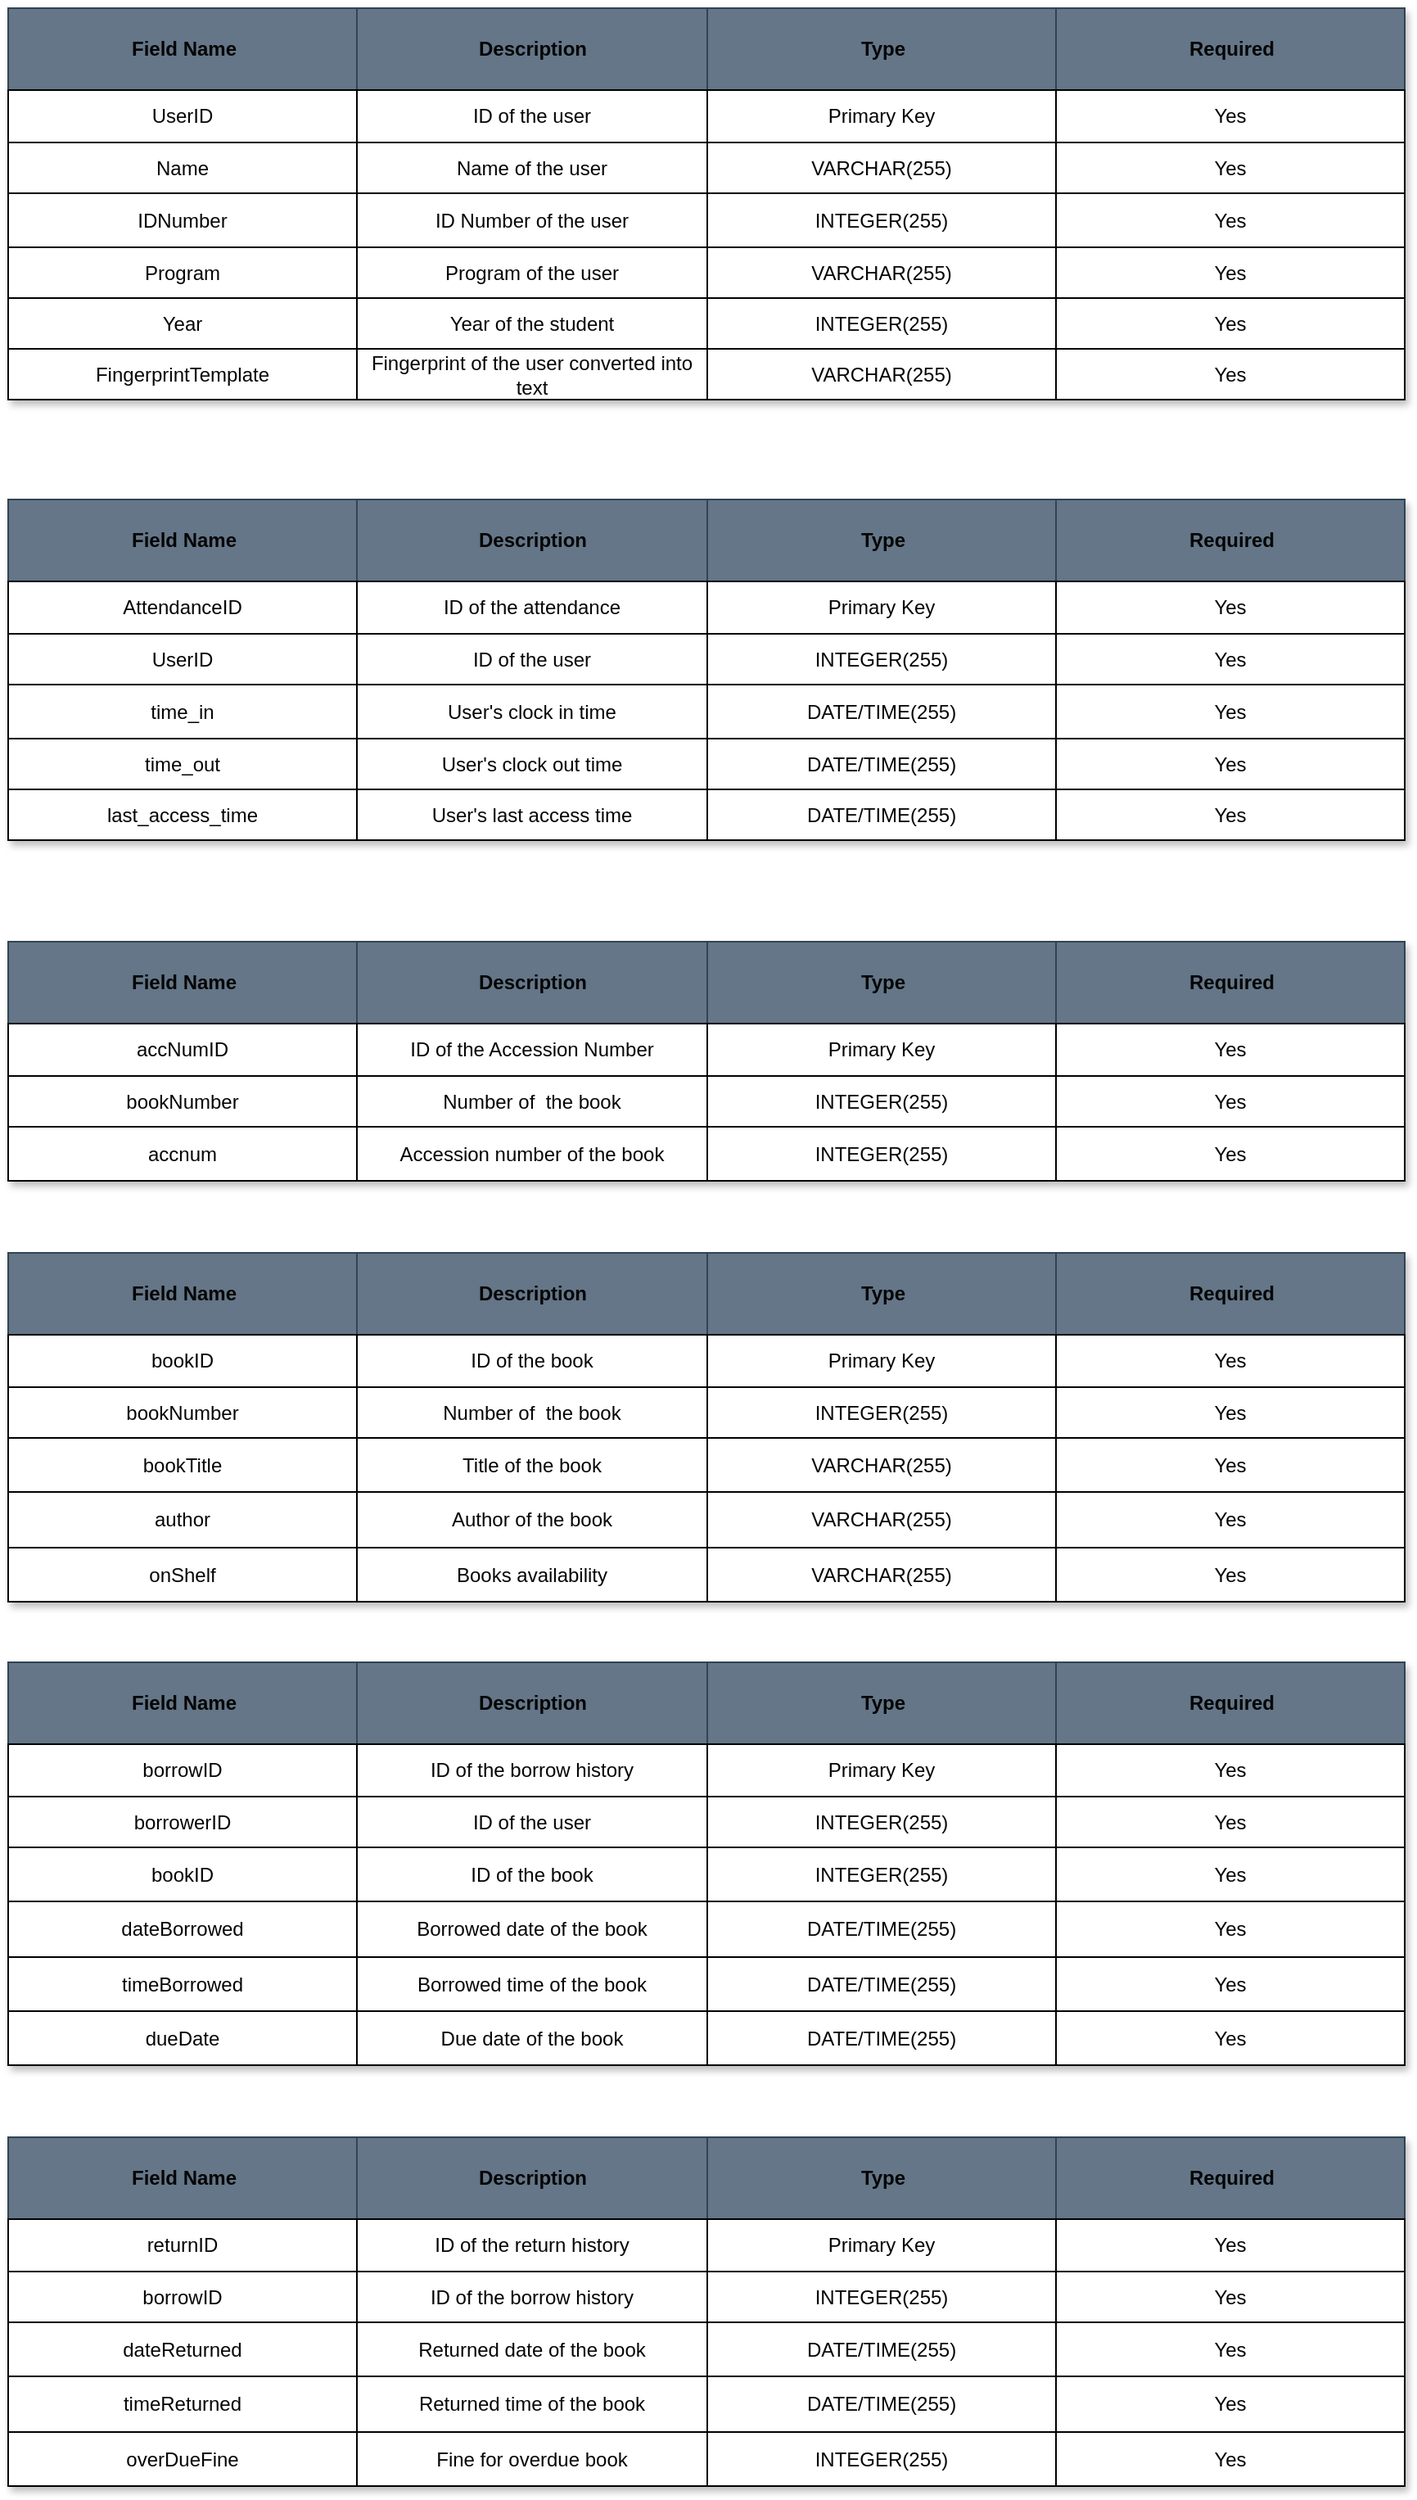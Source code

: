 <mxfile version="22.1.18" type="device">
  <diagram name="Page-1" id="gDf6kb3_1KPyfmzWNwo0">
    <mxGraphModel dx="1257" dy="774" grid="1" gridSize="10" guides="1" tooltips="1" connect="1" arrows="1" fold="1" page="1" pageScale="1" pageWidth="850" pageHeight="1100" math="0" shadow="0">
      <root>
        <mxCell id="0" />
        <mxCell id="1" parent="0" />
        <mxCell id="ikkLpQ_B5Z4rAL-cGaUQ-1" value="Assets" style="childLayout=tableLayout;recursiveResize=0;shadow=1;fontColor=#050505;" vertex="1" parent="1">
          <mxGeometry x="80" y="40" width="853" height="239" as="geometry" />
        </mxCell>
        <mxCell id="ikkLpQ_B5Z4rAL-cGaUQ-2" style="shape=tableRow;horizontal=0;startSize=0;swimlaneHead=0;swimlaneBody=0;top=0;left=0;bottom=0;right=0;dropTarget=0;collapsible=0;recursiveResize=0;expand=0;fontStyle=0;fillColor=#647687;strokeColor=#314354;fontColor=#050505;" vertex="1" parent="ikkLpQ_B5Z4rAL-cGaUQ-1">
          <mxGeometry width="853" height="50" as="geometry" />
        </mxCell>
        <mxCell id="ikkLpQ_B5Z4rAL-cGaUQ-3" value="Field Name" style="connectable=0;recursiveResize=0;align=center;fontStyle=1;html=1;fillColor=#647687;strokeColor=#314354;fontColor=#050505;" vertex="1" parent="ikkLpQ_B5Z4rAL-cGaUQ-2">
          <mxGeometry width="213" height="50" as="geometry">
            <mxRectangle width="213" height="50" as="alternateBounds" />
          </mxGeometry>
        </mxCell>
        <mxCell id="ikkLpQ_B5Z4rAL-cGaUQ-4" value="Description" style="connectable=0;recursiveResize=0;align=center;fontStyle=1;html=1;fillColor=#647687;strokeColor=#314354;fontColor=#050505;" vertex="1" parent="ikkLpQ_B5Z4rAL-cGaUQ-2">
          <mxGeometry x="213" width="214" height="50" as="geometry">
            <mxRectangle width="214" height="50" as="alternateBounds" />
          </mxGeometry>
        </mxCell>
        <mxCell id="ikkLpQ_B5Z4rAL-cGaUQ-5" value="Type" style="connectable=0;recursiveResize=0;align=center;fontStyle=1;html=1;fillColor=#647687;strokeColor=#314354;fontColor=#050505;" vertex="1" parent="ikkLpQ_B5Z4rAL-cGaUQ-2">
          <mxGeometry x="427" width="213" height="50" as="geometry">
            <mxRectangle width="213" height="50" as="alternateBounds" />
          </mxGeometry>
        </mxCell>
        <mxCell id="ikkLpQ_B5Z4rAL-cGaUQ-22" value="Required" style="connectable=0;recursiveResize=0;align=center;fontStyle=1;html=1;fillColor=#647687;strokeColor=#314354;fontColor=#050505;" vertex="1" parent="ikkLpQ_B5Z4rAL-cGaUQ-2">
          <mxGeometry x="640" width="213" height="50" as="geometry">
            <mxRectangle width="213" height="50" as="alternateBounds" />
          </mxGeometry>
        </mxCell>
        <mxCell id="ikkLpQ_B5Z4rAL-cGaUQ-6" value="" style="shape=tableRow;horizontal=0;startSize=0;swimlaneHead=0;swimlaneBody=0;top=0;left=0;bottom=0;right=0;dropTarget=0;collapsible=0;recursiveResize=0;expand=0;fontStyle=0;fontColor=#050505;" vertex="1" parent="ikkLpQ_B5Z4rAL-cGaUQ-1">
          <mxGeometry y="50" width="853" height="32" as="geometry" />
        </mxCell>
        <mxCell id="ikkLpQ_B5Z4rAL-cGaUQ-7" value="UserID" style="connectable=0;recursiveResize=0;align=center;whiteSpace=wrap;html=1;fontColor=#050505;" vertex="1" parent="ikkLpQ_B5Z4rAL-cGaUQ-6">
          <mxGeometry width="213" height="32" as="geometry">
            <mxRectangle width="213" height="32" as="alternateBounds" />
          </mxGeometry>
        </mxCell>
        <mxCell id="ikkLpQ_B5Z4rAL-cGaUQ-8" value="ID of the user" style="connectable=0;recursiveResize=0;align=center;whiteSpace=wrap;html=1;fontColor=#050505;" vertex="1" parent="ikkLpQ_B5Z4rAL-cGaUQ-6">
          <mxGeometry x="213" width="214" height="32" as="geometry">
            <mxRectangle width="214" height="32" as="alternateBounds" />
          </mxGeometry>
        </mxCell>
        <mxCell id="ikkLpQ_B5Z4rAL-cGaUQ-9" value="Primary Key" style="connectable=0;recursiveResize=0;align=center;whiteSpace=wrap;html=1;fontColor=#050505;" vertex="1" parent="ikkLpQ_B5Z4rAL-cGaUQ-6">
          <mxGeometry x="427" width="213" height="32" as="geometry">
            <mxRectangle width="213" height="32" as="alternateBounds" />
          </mxGeometry>
        </mxCell>
        <mxCell id="ikkLpQ_B5Z4rAL-cGaUQ-23" value="Yes" style="connectable=0;recursiveResize=0;align=center;whiteSpace=wrap;html=1;fontColor=#050505;" vertex="1" parent="ikkLpQ_B5Z4rAL-cGaUQ-6">
          <mxGeometry x="640" width="213" height="32" as="geometry">
            <mxRectangle width="213" height="32" as="alternateBounds" />
          </mxGeometry>
        </mxCell>
        <mxCell id="ikkLpQ_B5Z4rAL-cGaUQ-10" value="" style="shape=tableRow;horizontal=0;startSize=0;swimlaneHead=0;swimlaneBody=0;top=0;left=0;bottom=0;right=0;dropTarget=0;collapsible=0;recursiveResize=0;expand=0;fontStyle=1;fontColor=#050505;" vertex="1" parent="ikkLpQ_B5Z4rAL-cGaUQ-1">
          <mxGeometry y="82" width="853" height="31" as="geometry" />
        </mxCell>
        <mxCell id="ikkLpQ_B5Z4rAL-cGaUQ-11" value="Name" style="connectable=0;recursiveResize=0;whiteSpace=wrap;html=1;fontColor=#050505;" vertex="1" parent="ikkLpQ_B5Z4rAL-cGaUQ-10">
          <mxGeometry width="213" height="31" as="geometry">
            <mxRectangle width="213" height="31" as="alternateBounds" />
          </mxGeometry>
        </mxCell>
        <mxCell id="ikkLpQ_B5Z4rAL-cGaUQ-12" value="Name of the user" style="connectable=0;recursiveResize=0;whiteSpace=wrap;html=1;fontColor=#050505;" vertex="1" parent="ikkLpQ_B5Z4rAL-cGaUQ-10">
          <mxGeometry x="213" width="214" height="31" as="geometry">
            <mxRectangle width="214" height="31" as="alternateBounds" />
          </mxGeometry>
        </mxCell>
        <mxCell id="ikkLpQ_B5Z4rAL-cGaUQ-13" value="VARCHAR(255)" style="connectable=0;recursiveResize=0;whiteSpace=wrap;html=1;fontColor=#050505;" vertex="1" parent="ikkLpQ_B5Z4rAL-cGaUQ-10">
          <mxGeometry x="427" width="213" height="31" as="geometry">
            <mxRectangle width="213" height="31" as="alternateBounds" />
          </mxGeometry>
        </mxCell>
        <mxCell id="ikkLpQ_B5Z4rAL-cGaUQ-24" value="Yes" style="connectable=0;recursiveResize=0;whiteSpace=wrap;html=1;fontColor=#050505;" vertex="1" parent="ikkLpQ_B5Z4rAL-cGaUQ-10">
          <mxGeometry x="640" width="213" height="31" as="geometry">
            <mxRectangle width="213" height="31" as="alternateBounds" />
          </mxGeometry>
        </mxCell>
        <mxCell id="ikkLpQ_B5Z4rAL-cGaUQ-14" value="" style="shape=tableRow;horizontal=0;startSize=0;swimlaneHead=0;swimlaneBody=0;top=0;left=0;bottom=0;right=0;dropTarget=0;collapsible=0;recursiveResize=0;expand=0;fontStyle=0;fontColor=#050505;" vertex="1" parent="ikkLpQ_B5Z4rAL-cGaUQ-1">
          <mxGeometry y="113" width="853" height="33" as="geometry" />
        </mxCell>
        <mxCell id="ikkLpQ_B5Z4rAL-cGaUQ-15" value="IDNumber" style="connectable=0;recursiveResize=0;fontStyle=0;align=center;whiteSpace=wrap;html=1;fontColor=#050505;" vertex="1" parent="ikkLpQ_B5Z4rAL-cGaUQ-14">
          <mxGeometry width="213" height="33" as="geometry">
            <mxRectangle width="213" height="33" as="alternateBounds" />
          </mxGeometry>
        </mxCell>
        <mxCell id="ikkLpQ_B5Z4rAL-cGaUQ-16" value="ID Number of the user" style="connectable=0;recursiveResize=0;fontStyle=0;align=center;whiteSpace=wrap;html=1;fontColor=#050505;" vertex="1" parent="ikkLpQ_B5Z4rAL-cGaUQ-14">
          <mxGeometry x="213" width="214" height="33" as="geometry">
            <mxRectangle width="214" height="33" as="alternateBounds" />
          </mxGeometry>
        </mxCell>
        <mxCell id="ikkLpQ_B5Z4rAL-cGaUQ-17" value="INTEGER(255)" style="connectable=0;recursiveResize=0;fontStyle=0;align=center;whiteSpace=wrap;html=1;fontColor=#050505;" vertex="1" parent="ikkLpQ_B5Z4rAL-cGaUQ-14">
          <mxGeometry x="427" width="213" height="33" as="geometry">
            <mxRectangle width="213" height="33" as="alternateBounds" />
          </mxGeometry>
        </mxCell>
        <mxCell id="ikkLpQ_B5Z4rAL-cGaUQ-25" value="Yes" style="connectable=0;recursiveResize=0;fontStyle=0;align=center;whiteSpace=wrap;html=1;fontColor=#050505;" vertex="1" parent="ikkLpQ_B5Z4rAL-cGaUQ-14">
          <mxGeometry x="640" width="213" height="33" as="geometry">
            <mxRectangle width="213" height="33" as="alternateBounds" />
          </mxGeometry>
        </mxCell>
        <mxCell id="ikkLpQ_B5Z4rAL-cGaUQ-18" value="" style="shape=tableRow;horizontal=0;startSize=0;swimlaneHead=0;swimlaneBody=0;top=0;left=0;bottom=0;right=0;dropTarget=0;collapsible=0;recursiveResize=0;expand=0;fontStyle=1;fontColor=#050505;" vertex="1" parent="ikkLpQ_B5Z4rAL-cGaUQ-1">
          <mxGeometry y="146" width="853" height="31" as="geometry" />
        </mxCell>
        <mxCell id="ikkLpQ_B5Z4rAL-cGaUQ-19" value="Program" style="connectable=0;recursiveResize=0;whiteSpace=wrap;html=1;fontColor=#050505;" vertex="1" parent="ikkLpQ_B5Z4rAL-cGaUQ-18">
          <mxGeometry width="213" height="31" as="geometry">
            <mxRectangle width="213" height="31" as="alternateBounds" />
          </mxGeometry>
        </mxCell>
        <mxCell id="ikkLpQ_B5Z4rAL-cGaUQ-20" value="Program of the user" style="connectable=0;recursiveResize=0;whiteSpace=wrap;html=1;fontColor=#050505;" vertex="1" parent="ikkLpQ_B5Z4rAL-cGaUQ-18">
          <mxGeometry x="213" width="214" height="31" as="geometry">
            <mxRectangle width="214" height="31" as="alternateBounds" />
          </mxGeometry>
        </mxCell>
        <mxCell id="ikkLpQ_B5Z4rAL-cGaUQ-21" value="VARCHAR(255)" style="connectable=0;recursiveResize=0;whiteSpace=wrap;html=1;fontColor=#050505;" vertex="1" parent="ikkLpQ_B5Z4rAL-cGaUQ-18">
          <mxGeometry x="427" width="213" height="31" as="geometry">
            <mxRectangle width="213" height="31" as="alternateBounds" />
          </mxGeometry>
        </mxCell>
        <mxCell id="ikkLpQ_B5Z4rAL-cGaUQ-26" value="Yes" style="connectable=0;recursiveResize=0;whiteSpace=wrap;html=1;fontColor=#050505;" vertex="1" parent="ikkLpQ_B5Z4rAL-cGaUQ-18">
          <mxGeometry x="640" width="213" height="31" as="geometry">
            <mxRectangle width="213" height="31" as="alternateBounds" />
          </mxGeometry>
        </mxCell>
        <mxCell id="ikkLpQ_B5Z4rAL-cGaUQ-27" style="shape=tableRow;horizontal=0;startSize=0;swimlaneHead=0;swimlaneBody=0;top=0;left=0;bottom=0;right=0;dropTarget=0;collapsible=0;recursiveResize=0;expand=0;fontStyle=1;fontColor=#050505;" vertex="1" parent="ikkLpQ_B5Z4rAL-cGaUQ-1">
          <mxGeometry y="177" width="853" height="31" as="geometry" />
        </mxCell>
        <mxCell id="ikkLpQ_B5Z4rAL-cGaUQ-28" value="Year" style="connectable=0;recursiveResize=0;whiteSpace=wrap;html=1;fontColor=#050505;" vertex="1" parent="ikkLpQ_B5Z4rAL-cGaUQ-27">
          <mxGeometry width="213" height="31" as="geometry">
            <mxRectangle width="213" height="31" as="alternateBounds" />
          </mxGeometry>
        </mxCell>
        <mxCell id="ikkLpQ_B5Z4rAL-cGaUQ-29" value="Year of the student" style="connectable=0;recursiveResize=0;whiteSpace=wrap;html=1;fontColor=#050505;" vertex="1" parent="ikkLpQ_B5Z4rAL-cGaUQ-27">
          <mxGeometry x="213" width="214" height="31" as="geometry">
            <mxRectangle width="214" height="31" as="alternateBounds" />
          </mxGeometry>
        </mxCell>
        <mxCell id="ikkLpQ_B5Z4rAL-cGaUQ-30" value="INTEGER(255)" style="connectable=0;recursiveResize=0;whiteSpace=wrap;html=1;fontColor=#050505;" vertex="1" parent="ikkLpQ_B5Z4rAL-cGaUQ-27">
          <mxGeometry x="427" width="213" height="31" as="geometry">
            <mxRectangle width="213" height="31" as="alternateBounds" />
          </mxGeometry>
        </mxCell>
        <mxCell id="ikkLpQ_B5Z4rAL-cGaUQ-31" value="Yes" style="connectable=0;recursiveResize=0;whiteSpace=wrap;html=1;fontColor=#050505;" vertex="1" parent="ikkLpQ_B5Z4rAL-cGaUQ-27">
          <mxGeometry x="640" width="213" height="31" as="geometry">
            <mxRectangle width="213" height="31" as="alternateBounds" />
          </mxGeometry>
        </mxCell>
        <mxCell id="ikkLpQ_B5Z4rAL-cGaUQ-32" style="shape=tableRow;horizontal=0;startSize=0;swimlaneHead=0;swimlaneBody=0;top=0;left=0;bottom=0;right=0;dropTarget=0;collapsible=0;recursiveResize=0;expand=0;fontStyle=1;fontColor=#050505;" vertex="1" parent="ikkLpQ_B5Z4rAL-cGaUQ-1">
          <mxGeometry y="208" width="853" height="31" as="geometry" />
        </mxCell>
        <mxCell id="ikkLpQ_B5Z4rAL-cGaUQ-33" value="FingerprintTemplate" style="connectable=0;recursiveResize=0;whiteSpace=wrap;html=1;fontColor=#050505;" vertex="1" parent="ikkLpQ_B5Z4rAL-cGaUQ-32">
          <mxGeometry width="213" height="31" as="geometry">
            <mxRectangle width="213" height="31" as="alternateBounds" />
          </mxGeometry>
        </mxCell>
        <mxCell id="ikkLpQ_B5Z4rAL-cGaUQ-34" value="Fingerprint of the user converted into text" style="connectable=0;recursiveResize=0;whiteSpace=wrap;html=1;fontColor=#050505;" vertex="1" parent="ikkLpQ_B5Z4rAL-cGaUQ-32">
          <mxGeometry x="213" width="214" height="31" as="geometry">
            <mxRectangle width="214" height="31" as="alternateBounds" />
          </mxGeometry>
        </mxCell>
        <mxCell id="ikkLpQ_B5Z4rAL-cGaUQ-35" value="VARCHAR(255)" style="connectable=0;recursiveResize=0;whiteSpace=wrap;html=1;fontColor=#050505;" vertex="1" parent="ikkLpQ_B5Z4rAL-cGaUQ-32">
          <mxGeometry x="427" width="213" height="31" as="geometry">
            <mxRectangle width="213" height="31" as="alternateBounds" />
          </mxGeometry>
        </mxCell>
        <mxCell id="ikkLpQ_B5Z4rAL-cGaUQ-36" value="Yes" style="connectable=0;recursiveResize=0;whiteSpace=wrap;html=1;fontColor=#050505;" vertex="1" parent="ikkLpQ_B5Z4rAL-cGaUQ-32">
          <mxGeometry x="640" width="213" height="31" as="geometry">
            <mxRectangle width="213" height="31" as="alternateBounds" />
          </mxGeometry>
        </mxCell>
        <mxCell id="ikkLpQ_B5Z4rAL-cGaUQ-37" value="Assets" style="childLayout=tableLayout;recursiveResize=0;shadow=1;fontColor=#050505;" vertex="1" parent="1">
          <mxGeometry x="80" y="340" width="853" height="208" as="geometry" />
        </mxCell>
        <mxCell id="ikkLpQ_B5Z4rAL-cGaUQ-38" style="shape=tableRow;horizontal=0;startSize=0;swimlaneHead=0;swimlaneBody=0;top=0;left=0;bottom=0;right=0;dropTarget=0;collapsible=0;recursiveResize=0;expand=0;fontStyle=0;fillColor=#647687;strokeColor=#314354;fontColor=#050505;" vertex="1" parent="ikkLpQ_B5Z4rAL-cGaUQ-37">
          <mxGeometry width="853" height="50" as="geometry" />
        </mxCell>
        <mxCell id="ikkLpQ_B5Z4rAL-cGaUQ-39" value="Field Name" style="connectable=0;recursiveResize=0;align=center;fontStyle=1;html=1;fillColor=#647687;strokeColor=#314354;fontColor=#050505;" vertex="1" parent="ikkLpQ_B5Z4rAL-cGaUQ-38">
          <mxGeometry width="213" height="50" as="geometry">
            <mxRectangle width="213" height="50" as="alternateBounds" />
          </mxGeometry>
        </mxCell>
        <mxCell id="ikkLpQ_B5Z4rAL-cGaUQ-40" value="Description" style="connectable=0;recursiveResize=0;align=center;fontStyle=1;html=1;fillColor=#647687;strokeColor=#314354;fontColor=#050505;" vertex="1" parent="ikkLpQ_B5Z4rAL-cGaUQ-38">
          <mxGeometry x="213" width="214" height="50" as="geometry">
            <mxRectangle width="214" height="50" as="alternateBounds" />
          </mxGeometry>
        </mxCell>
        <mxCell id="ikkLpQ_B5Z4rAL-cGaUQ-41" value="Type" style="connectable=0;recursiveResize=0;align=center;fontStyle=1;html=1;fillColor=#647687;strokeColor=#314354;fontColor=#050505;" vertex="1" parent="ikkLpQ_B5Z4rAL-cGaUQ-38">
          <mxGeometry x="427" width="213" height="50" as="geometry">
            <mxRectangle width="213" height="50" as="alternateBounds" />
          </mxGeometry>
        </mxCell>
        <mxCell id="ikkLpQ_B5Z4rAL-cGaUQ-42" value="Required" style="connectable=0;recursiveResize=0;align=center;fontStyle=1;html=1;fillColor=#647687;strokeColor=#314354;fontColor=#050505;" vertex="1" parent="ikkLpQ_B5Z4rAL-cGaUQ-38">
          <mxGeometry x="640" width="213" height="50" as="geometry">
            <mxRectangle width="213" height="50" as="alternateBounds" />
          </mxGeometry>
        </mxCell>
        <mxCell id="ikkLpQ_B5Z4rAL-cGaUQ-43" value="" style="shape=tableRow;horizontal=0;startSize=0;swimlaneHead=0;swimlaneBody=0;top=0;left=0;bottom=0;right=0;dropTarget=0;collapsible=0;recursiveResize=0;expand=0;fontStyle=0;fontColor=#050505;" vertex="1" parent="ikkLpQ_B5Z4rAL-cGaUQ-37">
          <mxGeometry y="50" width="853" height="32" as="geometry" />
        </mxCell>
        <mxCell id="ikkLpQ_B5Z4rAL-cGaUQ-44" value="AttendanceID" style="connectable=0;recursiveResize=0;align=center;whiteSpace=wrap;html=1;fontColor=#050505;" vertex="1" parent="ikkLpQ_B5Z4rAL-cGaUQ-43">
          <mxGeometry width="213" height="32" as="geometry">
            <mxRectangle width="213" height="32" as="alternateBounds" />
          </mxGeometry>
        </mxCell>
        <mxCell id="ikkLpQ_B5Z4rAL-cGaUQ-45" value="ID of the attendance" style="connectable=0;recursiveResize=0;align=center;whiteSpace=wrap;html=1;fontColor=#050505;" vertex="1" parent="ikkLpQ_B5Z4rAL-cGaUQ-43">
          <mxGeometry x="213" width="214" height="32" as="geometry">
            <mxRectangle width="214" height="32" as="alternateBounds" />
          </mxGeometry>
        </mxCell>
        <mxCell id="ikkLpQ_B5Z4rAL-cGaUQ-46" value="Primary Key" style="connectable=0;recursiveResize=0;align=center;whiteSpace=wrap;html=1;fontColor=#050505;" vertex="1" parent="ikkLpQ_B5Z4rAL-cGaUQ-43">
          <mxGeometry x="427" width="213" height="32" as="geometry">
            <mxRectangle width="213" height="32" as="alternateBounds" />
          </mxGeometry>
        </mxCell>
        <mxCell id="ikkLpQ_B5Z4rAL-cGaUQ-47" value="Yes" style="connectable=0;recursiveResize=0;align=center;whiteSpace=wrap;html=1;fontColor=#050505;" vertex="1" parent="ikkLpQ_B5Z4rAL-cGaUQ-43">
          <mxGeometry x="640" width="213" height="32" as="geometry">
            <mxRectangle width="213" height="32" as="alternateBounds" />
          </mxGeometry>
        </mxCell>
        <mxCell id="ikkLpQ_B5Z4rAL-cGaUQ-48" value="" style="shape=tableRow;horizontal=0;startSize=0;swimlaneHead=0;swimlaneBody=0;top=0;left=0;bottom=0;right=0;dropTarget=0;collapsible=0;recursiveResize=0;expand=0;fontStyle=1;fontColor=#050505;" vertex="1" parent="ikkLpQ_B5Z4rAL-cGaUQ-37">
          <mxGeometry y="82" width="853" height="31" as="geometry" />
        </mxCell>
        <mxCell id="ikkLpQ_B5Z4rAL-cGaUQ-49" value="UserID" style="connectable=0;recursiveResize=0;whiteSpace=wrap;html=1;fontColor=#050505;" vertex="1" parent="ikkLpQ_B5Z4rAL-cGaUQ-48">
          <mxGeometry width="213" height="31" as="geometry">
            <mxRectangle width="213" height="31" as="alternateBounds" />
          </mxGeometry>
        </mxCell>
        <mxCell id="ikkLpQ_B5Z4rAL-cGaUQ-50" value="ID of the user" style="connectable=0;recursiveResize=0;whiteSpace=wrap;html=1;fontColor=#050505;" vertex="1" parent="ikkLpQ_B5Z4rAL-cGaUQ-48">
          <mxGeometry x="213" width="214" height="31" as="geometry">
            <mxRectangle width="214" height="31" as="alternateBounds" />
          </mxGeometry>
        </mxCell>
        <mxCell id="ikkLpQ_B5Z4rAL-cGaUQ-51" value="INTEGER(255)" style="connectable=0;recursiveResize=0;whiteSpace=wrap;html=1;fontColor=#050505;" vertex="1" parent="ikkLpQ_B5Z4rAL-cGaUQ-48">
          <mxGeometry x="427" width="213" height="31" as="geometry">
            <mxRectangle width="213" height="31" as="alternateBounds" />
          </mxGeometry>
        </mxCell>
        <mxCell id="ikkLpQ_B5Z4rAL-cGaUQ-52" value="Yes" style="connectable=0;recursiveResize=0;whiteSpace=wrap;html=1;fontColor=#050505;" vertex="1" parent="ikkLpQ_B5Z4rAL-cGaUQ-48">
          <mxGeometry x="640" width="213" height="31" as="geometry">
            <mxRectangle width="213" height="31" as="alternateBounds" />
          </mxGeometry>
        </mxCell>
        <mxCell id="ikkLpQ_B5Z4rAL-cGaUQ-53" value="" style="shape=tableRow;horizontal=0;startSize=0;swimlaneHead=0;swimlaneBody=0;top=0;left=0;bottom=0;right=0;dropTarget=0;collapsible=0;recursiveResize=0;expand=0;fontStyle=0;fontColor=#050505;" vertex="1" parent="ikkLpQ_B5Z4rAL-cGaUQ-37">
          <mxGeometry y="113" width="853" height="33" as="geometry" />
        </mxCell>
        <mxCell id="ikkLpQ_B5Z4rAL-cGaUQ-54" value="time_in" style="connectable=0;recursiveResize=0;fontStyle=0;align=center;whiteSpace=wrap;html=1;fontColor=#050505;" vertex="1" parent="ikkLpQ_B5Z4rAL-cGaUQ-53">
          <mxGeometry width="213" height="33" as="geometry">
            <mxRectangle width="213" height="33" as="alternateBounds" />
          </mxGeometry>
        </mxCell>
        <mxCell id="ikkLpQ_B5Z4rAL-cGaUQ-55" value="User&#39;s clock in time" style="connectable=0;recursiveResize=0;fontStyle=0;align=center;whiteSpace=wrap;html=1;fontColor=#050505;" vertex="1" parent="ikkLpQ_B5Z4rAL-cGaUQ-53">
          <mxGeometry x="213" width="214" height="33" as="geometry">
            <mxRectangle width="214" height="33" as="alternateBounds" />
          </mxGeometry>
        </mxCell>
        <mxCell id="ikkLpQ_B5Z4rAL-cGaUQ-56" value="DATE/TIME(255)" style="connectable=0;recursiveResize=0;fontStyle=0;align=center;whiteSpace=wrap;html=1;fontColor=#050505;" vertex="1" parent="ikkLpQ_B5Z4rAL-cGaUQ-53">
          <mxGeometry x="427" width="213" height="33" as="geometry">
            <mxRectangle width="213" height="33" as="alternateBounds" />
          </mxGeometry>
        </mxCell>
        <mxCell id="ikkLpQ_B5Z4rAL-cGaUQ-57" value="Yes" style="connectable=0;recursiveResize=0;fontStyle=0;align=center;whiteSpace=wrap;html=1;fontColor=#050505;" vertex="1" parent="ikkLpQ_B5Z4rAL-cGaUQ-53">
          <mxGeometry x="640" width="213" height="33" as="geometry">
            <mxRectangle width="213" height="33" as="alternateBounds" />
          </mxGeometry>
        </mxCell>
        <mxCell id="ikkLpQ_B5Z4rAL-cGaUQ-58" value="" style="shape=tableRow;horizontal=0;startSize=0;swimlaneHead=0;swimlaneBody=0;top=0;left=0;bottom=0;right=0;dropTarget=0;collapsible=0;recursiveResize=0;expand=0;fontStyle=1;fontColor=#050505;" vertex="1" parent="ikkLpQ_B5Z4rAL-cGaUQ-37">
          <mxGeometry y="146" width="853" height="31" as="geometry" />
        </mxCell>
        <mxCell id="ikkLpQ_B5Z4rAL-cGaUQ-59" value="time_out" style="connectable=0;recursiveResize=0;whiteSpace=wrap;html=1;fontColor=#050505;" vertex="1" parent="ikkLpQ_B5Z4rAL-cGaUQ-58">
          <mxGeometry width="213" height="31" as="geometry">
            <mxRectangle width="213" height="31" as="alternateBounds" />
          </mxGeometry>
        </mxCell>
        <mxCell id="ikkLpQ_B5Z4rAL-cGaUQ-60" value="User&#39;s clock out time" style="connectable=0;recursiveResize=0;whiteSpace=wrap;html=1;fontColor=#050505;" vertex="1" parent="ikkLpQ_B5Z4rAL-cGaUQ-58">
          <mxGeometry x="213" width="214" height="31" as="geometry">
            <mxRectangle width="214" height="31" as="alternateBounds" />
          </mxGeometry>
        </mxCell>
        <mxCell id="ikkLpQ_B5Z4rAL-cGaUQ-61" value="DATE/TIME(255)" style="connectable=0;recursiveResize=0;whiteSpace=wrap;html=1;fontColor=#050505;" vertex="1" parent="ikkLpQ_B5Z4rAL-cGaUQ-58">
          <mxGeometry x="427" width="213" height="31" as="geometry">
            <mxRectangle width="213" height="31" as="alternateBounds" />
          </mxGeometry>
        </mxCell>
        <mxCell id="ikkLpQ_B5Z4rAL-cGaUQ-62" value="Yes" style="connectable=0;recursiveResize=0;whiteSpace=wrap;html=1;fontColor=#050505;" vertex="1" parent="ikkLpQ_B5Z4rAL-cGaUQ-58">
          <mxGeometry x="640" width="213" height="31" as="geometry">
            <mxRectangle width="213" height="31" as="alternateBounds" />
          </mxGeometry>
        </mxCell>
        <mxCell id="ikkLpQ_B5Z4rAL-cGaUQ-63" style="shape=tableRow;horizontal=0;startSize=0;swimlaneHead=0;swimlaneBody=0;top=0;left=0;bottom=0;right=0;dropTarget=0;collapsible=0;recursiveResize=0;expand=0;fontStyle=1;fontColor=#050505;" vertex="1" parent="ikkLpQ_B5Z4rAL-cGaUQ-37">
          <mxGeometry y="177" width="853" height="31" as="geometry" />
        </mxCell>
        <mxCell id="ikkLpQ_B5Z4rAL-cGaUQ-64" value="last_access_time" style="connectable=0;recursiveResize=0;whiteSpace=wrap;html=1;fontColor=#050505;" vertex="1" parent="ikkLpQ_B5Z4rAL-cGaUQ-63">
          <mxGeometry width="213" height="31" as="geometry">
            <mxRectangle width="213" height="31" as="alternateBounds" />
          </mxGeometry>
        </mxCell>
        <mxCell id="ikkLpQ_B5Z4rAL-cGaUQ-65" value="User&#39;s last access time" style="connectable=0;recursiveResize=0;whiteSpace=wrap;html=1;fontColor=#050505;" vertex="1" parent="ikkLpQ_B5Z4rAL-cGaUQ-63">
          <mxGeometry x="213" width="214" height="31" as="geometry">
            <mxRectangle width="214" height="31" as="alternateBounds" />
          </mxGeometry>
        </mxCell>
        <mxCell id="ikkLpQ_B5Z4rAL-cGaUQ-66" value="DATE/TIME(255)" style="connectable=0;recursiveResize=0;whiteSpace=wrap;html=1;fontColor=#050505;" vertex="1" parent="ikkLpQ_B5Z4rAL-cGaUQ-63">
          <mxGeometry x="427" width="213" height="31" as="geometry">
            <mxRectangle width="213" height="31" as="alternateBounds" />
          </mxGeometry>
        </mxCell>
        <mxCell id="ikkLpQ_B5Z4rAL-cGaUQ-67" value="Yes" style="connectable=0;recursiveResize=0;whiteSpace=wrap;html=1;fontColor=#050505;" vertex="1" parent="ikkLpQ_B5Z4rAL-cGaUQ-63">
          <mxGeometry x="640" width="213" height="31" as="geometry">
            <mxRectangle width="213" height="31" as="alternateBounds" />
          </mxGeometry>
        </mxCell>
        <mxCell id="ikkLpQ_B5Z4rAL-cGaUQ-73" value="Assets" style="childLayout=tableLayout;recursiveResize=0;shadow=1;fontColor=#050505;" vertex="1" parent="1">
          <mxGeometry x="80" y="610" width="853" height="146" as="geometry" />
        </mxCell>
        <mxCell id="ikkLpQ_B5Z4rAL-cGaUQ-74" style="shape=tableRow;horizontal=0;startSize=0;swimlaneHead=0;swimlaneBody=0;top=0;left=0;bottom=0;right=0;dropTarget=0;collapsible=0;recursiveResize=0;expand=0;fontStyle=0;fillColor=#647687;strokeColor=#314354;fontColor=#050505;" vertex="1" parent="ikkLpQ_B5Z4rAL-cGaUQ-73">
          <mxGeometry width="853" height="50" as="geometry" />
        </mxCell>
        <mxCell id="ikkLpQ_B5Z4rAL-cGaUQ-75" value="Field Name" style="connectable=0;recursiveResize=0;align=center;fontStyle=1;html=1;fillColor=#647687;strokeColor=#314354;fontColor=#050505;" vertex="1" parent="ikkLpQ_B5Z4rAL-cGaUQ-74">
          <mxGeometry width="213" height="50" as="geometry">
            <mxRectangle width="213" height="50" as="alternateBounds" />
          </mxGeometry>
        </mxCell>
        <mxCell id="ikkLpQ_B5Z4rAL-cGaUQ-76" value="Description" style="connectable=0;recursiveResize=0;align=center;fontStyle=1;html=1;fillColor=#647687;strokeColor=#314354;fontColor=#050505;" vertex="1" parent="ikkLpQ_B5Z4rAL-cGaUQ-74">
          <mxGeometry x="213" width="214" height="50" as="geometry">
            <mxRectangle width="214" height="50" as="alternateBounds" />
          </mxGeometry>
        </mxCell>
        <mxCell id="ikkLpQ_B5Z4rAL-cGaUQ-77" value="Type" style="connectable=0;recursiveResize=0;align=center;fontStyle=1;html=1;fillColor=#647687;strokeColor=#314354;fontColor=#050505;" vertex="1" parent="ikkLpQ_B5Z4rAL-cGaUQ-74">
          <mxGeometry x="427" width="213" height="50" as="geometry">
            <mxRectangle width="213" height="50" as="alternateBounds" />
          </mxGeometry>
        </mxCell>
        <mxCell id="ikkLpQ_B5Z4rAL-cGaUQ-78" value="Required" style="connectable=0;recursiveResize=0;align=center;fontStyle=1;html=1;fillColor=#647687;strokeColor=#314354;fontColor=#050505;" vertex="1" parent="ikkLpQ_B5Z4rAL-cGaUQ-74">
          <mxGeometry x="640" width="213" height="50" as="geometry">
            <mxRectangle width="213" height="50" as="alternateBounds" />
          </mxGeometry>
        </mxCell>
        <mxCell id="ikkLpQ_B5Z4rAL-cGaUQ-79" value="" style="shape=tableRow;horizontal=0;startSize=0;swimlaneHead=0;swimlaneBody=0;top=0;left=0;bottom=0;right=0;dropTarget=0;collapsible=0;recursiveResize=0;expand=0;fontStyle=0;fontColor=#050505;" vertex="1" parent="ikkLpQ_B5Z4rAL-cGaUQ-73">
          <mxGeometry y="50" width="853" height="32" as="geometry" />
        </mxCell>
        <mxCell id="ikkLpQ_B5Z4rAL-cGaUQ-80" value="accNumID" style="connectable=0;recursiveResize=0;align=center;whiteSpace=wrap;html=1;fontColor=#050505;" vertex="1" parent="ikkLpQ_B5Z4rAL-cGaUQ-79">
          <mxGeometry width="213" height="32" as="geometry">
            <mxRectangle width="213" height="32" as="alternateBounds" />
          </mxGeometry>
        </mxCell>
        <mxCell id="ikkLpQ_B5Z4rAL-cGaUQ-81" value="ID of the Accession Number" style="connectable=0;recursiveResize=0;align=center;whiteSpace=wrap;html=1;fontColor=#050505;" vertex="1" parent="ikkLpQ_B5Z4rAL-cGaUQ-79">
          <mxGeometry x="213" width="214" height="32" as="geometry">
            <mxRectangle width="214" height="32" as="alternateBounds" />
          </mxGeometry>
        </mxCell>
        <mxCell id="ikkLpQ_B5Z4rAL-cGaUQ-82" value="Primary Key" style="connectable=0;recursiveResize=0;align=center;whiteSpace=wrap;html=1;fontColor=#050505;" vertex="1" parent="ikkLpQ_B5Z4rAL-cGaUQ-79">
          <mxGeometry x="427" width="213" height="32" as="geometry">
            <mxRectangle width="213" height="32" as="alternateBounds" />
          </mxGeometry>
        </mxCell>
        <mxCell id="ikkLpQ_B5Z4rAL-cGaUQ-83" value="Yes" style="connectable=0;recursiveResize=0;align=center;whiteSpace=wrap;html=1;fontColor=#050505;" vertex="1" parent="ikkLpQ_B5Z4rAL-cGaUQ-79">
          <mxGeometry x="640" width="213" height="32" as="geometry">
            <mxRectangle width="213" height="32" as="alternateBounds" />
          </mxGeometry>
        </mxCell>
        <mxCell id="ikkLpQ_B5Z4rAL-cGaUQ-84" value="" style="shape=tableRow;horizontal=0;startSize=0;swimlaneHead=0;swimlaneBody=0;top=0;left=0;bottom=0;right=0;dropTarget=0;collapsible=0;recursiveResize=0;expand=0;fontStyle=1;fontColor=#050505;" vertex="1" parent="ikkLpQ_B5Z4rAL-cGaUQ-73">
          <mxGeometry y="82" width="853" height="31" as="geometry" />
        </mxCell>
        <mxCell id="ikkLpQ_B5Z4rAL-cGaUQ-85" value="bookNumber" style="connectable=0;recursiveResize=0;whiteSpace=wrap;html=1;fontColor=#050505;" vertex="1" parent="ikkLpQ_B5Z4rAL-cGaUQ-84">
          <mxGeometry width="213" height="31" as="geometry">
            <mxRectangle width="213" height="31" as="alternateBounds" />
          </mxGeometry>
        </mxCell>
        <mxCell id="ikkLpQ_B5Z4rAL-cGaUQ-86" value="Number of&amp;nbsp; the book" style="connectable=0;recursiveResize=0;whiteSpace=wrap;html=1;fontColor=#050505;" vertex="1" parent="ikkLpQ_B5Z4rAL-cGaUQ-84">
          <mxGeometry x="213" width="214" height="31" as="geometry">
            <mxRectangle width="214" height="31" as="alternateBounds" />
          </mxGeometry>
        </mxCell>
        <mxCell id="ikkLpQ_B5Z4rAL-cGaUQ-87" value="INTEGER(255)" style="connectable=0;recursiveResize=0;whiteSpace=wrap;html=1;fontColor=#050505;" vertex="1" parent="ikkLpQ_B5Z4rAL-cGaUQ-84">
          <mxGeometry x="427" width="213" height="31" as="geometry">
            <mxRectangle width="213" height="31" as="alternateBounds" />
          </mxGeometry>
        </mxCell>
        <mxCell id="ikkLpQ_B5Z4rAL-cGaUQ-88" value="Yes" style="connectable=0;recursiveResize=0;whiteSpace=wrap;html=1;fontColor=#050505;" vertex="1" parent="ikkLpQ_B5Z4rAL-cGaUQ-84">
          <mxGeometry x="640" width="213" height="31" as="geometry">
            <mxRectangle width="213" height="31" as="alternateBounds" />
          </mxGeometry>
        </mxCell>
        <mxCell id="ikkLpQ_B5Z4rAL-cGaUQ-89" value="" style="shape=tableRow;horizontal=0;startSize=0;swimlaneHead=0;swimlaneBody=0;top=0;left=0;bottom=0;right=0;dropTarget=0;collapsible=0;recursiveResize=0;expand=0;fontStyle=0;fontColor=#050505;" vertex="1" parent="ikkLpQ_B5Z4rAL-cGaUQ-73">
          <mxGeometry y="113" width="853" height="33" as="geometry" />
        </mxCell>
        <mxCell id="ikkLpQ_B5Z4rAL-cGaUQ-90" value="accnum" style="connectable=0;recursiveResize=0;fontStyle=0;align=center;whiteSpace=wrap;html=1;fontColor=#050505;" vertex="1" parent="ikkLpQ_B5Z4rAL-cGaUQ-89">
          <mxGeometry width="213" height="33" as="geometry">
            <mxRectangle width="213" height="33" as="alternateBounds" />
          </mxGeometry>
        </mxCell>
        <mxCell id="ikkLpQ_B5Z4rAL-cGaUQ-91" value="Accession number of the book" style="connectable=0;recursiveResize=0;fontStyle=0;align=center;whiteSpace=wrap;html=1;fontColor=#050505;" vertex="1" parent="ikkLpQ_B5Z4rAL-cGaUQ-89">
          <mxGeometry x="213" width="214" height="33" as="geometry">
            <mxRectangle width="214" height="33" as="alternateBounds" />
          </mxGeometry>
        </mxCell>
        <mxCell id="ikkLpQ_B5Z4rAL-cGaUQ-92" value="INTEGER(255)" style="connectable=0;recursiveResize=0;fontStyle=0;align=center;whiteSpace=wrap;html=1;fontColor=#050505;" vertex="1" parent="ikkLpQ_B5Z4rAL-cGaUQ-89">
          <mxGeometry x="427" width="213" height="33" as="geometry">
            <mxRectangle width="213" height="33" as="alternateBounds" />
          </mxGeometry>
        </mxCell>
        <mxCell id="ikkLpQ_B5Z4rAL-cGaUQ-93" value="Yes" style="connectable=0;recursiveResize=0;fontStyle=0;align=center;whiteSpace=wrap;html=1;fontColor=#050505;" vertex="1" parent="ikkLpQ_B5Z4rAL-cGaUQ-89">
          <mxGeometry x="640" width="213" height="33" as="geometry">
            <mxRectangle width="213" height="33" as="alternateBounds" />
          </mxGeometry>
        </mxCell>
        <mxCell id="ikkLpQ_B5Z4rAL-cGaUQ-104" value="Assets" style="childLayout=tableLayout;recursiveResize=0;shadow=1;fontColor=#050505;" vertex="1" parent="1">
          <mxGeometry x="80" y="800" width="853" height="213" as="geometry" />
        </mxCell>
        <mxCell id="ikkLpQ_B5Z4rAL-cGaUQ-105" style="shape=tableRow;horizontal=0;startSize=0;swimlaneHead=0;swimlaneBody=0;top=0;left=0;bottom=0;right=0;dropTarget=0;collapsible=0;recursiveResize=0;expand=0;fontStyle=0;fillColor=#647687;strokeColor=#314354;fontColor=#050505;" vertex="1" parent="ikkLpQ_B5Z4rAL-cGaUQ-104">
          <mxGeometry width="853" height="50" as="geometry" />
        </mxCell>
        <mxCell id="ikkLpQ_B5Z4rAL-cGaUQ-106" value="Field Name" style="connectable=0;recursiveResize=0;align=center;fontStyle=1;html=1;fillColor=#647687;strokeColor=#314354;fontColor=#050505;" vertex="1" parent="ikkLpQ_B5Z4rAL-cGaUQ-105">
          <mxGeometry width="213" height="50" as="geometry">
            <mxRectangle width="213" height="50" as="alternateBounds" />
          </mxGeometry>
        </mxCell>
        <mxCell id="ikkLpQ_B5Z4rAL-cGaUQ-107" value="Description" style="connectable=0;recursiveResize=0;align=center;fontStyle=1;html=1;fillColor=#647687;strokeColor=#314354;fontColor=#050505;" vertex="1" parent="ikkLpQ_B5Z4rAL-cGaUQ-105">
          <mxGeometry x="213" width="214" height="50" as="geometry">
            <mxRectangle width="214" height="50" as="alternateBounds" />
          </mxGeometry>
        </mxCell>
        <mxCell id="ikkLpQ_B5Z4rAL-cGaUQ-108" value="Type" style="connectable=0;recursiveResize=0;align=center;fontStyle=1;html=1;fillColor=#647687;strokeColor=#314354;fontColor=#050505;" vertex="1" parent="ikkLpQ_B5Z4rAL-cGaUQ-105">
          <mxGeometry x="427" width="213" height="50" as="geometry">
            <mxRectangle width="213" height="50" as="alternateBounds" />
          </mxGeometry>
        </mxCell>
        <mxCell id="ikkLpQ_B5Z4rAL-cGaUQ-109" value="Required" style="connectable=0;recursiveResize=0;align=center;fontStyle=1;html=1;fillColor=#647687;strokeColor=#314354;fontColor=#050505;" vertex="1" parent="ikkLpQ_B5Z4rAL-cGaUQ-105">
          <mxGeometry x="640" width="213" height="50" as="geometry">
            <mxRectangle width="213" height="50" as="alternateBounds" />
          </mxGeometry>
        </mxCell>
        <mxCell id="ikkLpQ_B5Z4rAL-cGaUQ-110" value="" style="shape=tableRow;horizontal=0;startSize=0;swimlaneHead=0;swimlaneBody=0;top=0;left=0;bottom=0;right=0;dropTarget=0;collapsible=0;recursiveResize=0;expand=0;fontStyle=0;fontColor=#050505;" vertex="1" parent="ikkLpQ_B5Z4rAL-cGaUQ-104">
          <mxGeometry y="50" width="853" height="32" as="geometry" />
        </mxCell>
        <mxCell id="ikkLpQ_B5Z4rAL-cGaUQ-111" value="bookID" style="connectable=0;recursiveResize=0;align=center;whiteSpace=wrap;html=1;fontColor=#050505;" vertex="1" parent="ikkLpQ_B5Z4rAL-cGaUQ-110">
          <mxGeometry width="213" height="32" as="geometry">
            <mxRectangle width="213" height="32" as="alternateBounds" />
          </mxGeometry>
        </mxCell>
        <mxCell id="ikkLpQ_B5Z4rAL-cGaUQ-112" value="ID of the book" style="connectable=0;recursiveResize=0;align=center;whiteSpace=wrap;html=1;fontColor=#050505;" vertex="1" parent="ikkLpQ_B5Z4rAL-cGaUQ-110">
          <mxGeometry x="213" width="214" height="32" as="geometry">
            <mxRectangle width="214" height="32" as="alternateBounds" />
          </mxGeometry>
        </mxCell>
        <mxCell id="ikkLpQ_B5Z4rAL-cGaUQ-113" value="Primary Key" style="connectable=0;recursiveResize=0;align=center;whiteSpace=wrap;html=1;fontColor=#050505;" vertex="1" parent="ikkLpQ_B5Z4rAL-cGaUQ-110">
          <mxGeometry x="427" width="213" height="32" as="geometry">
            <mxRectangle width="213" height="32" as="alternateBounds" />
          </mxGeometry>
        </mxCell>
        <mxCell id="ikkLpQ_B5Z4rAL-cGaUQ-114" value="Yes" style="connectable=0;recursiveResize=0;align=center;whiteSpace=wrap;html=1;fontColor=#050505;" vertex="1" parent="ikkLpQ_B5Z4rAL-cGaUQ-110">
          <mxGeometry x="640" width="213" height="32" as="geometry">
            <mxRectangle width="213" height="32" as="alternateBounds" />
          </mxGeometry>
        </mxCell>
        <mxCell id="ikkLpQ_B5Z4rAL-cGaUQ-115" value="" style="shape=tableRow;horizontal=0;startSize=0;swimlaneHead=0;swimlaneBody=0;top=0;left=0;bottom=0;right=0;dropTarget=0;collapsible=0;recursiveResize=0;expand=0;fontStyle=1;fontColor=#050505;" vertex="1" parent="ikkLpQ_B5Z4rAL-cGaUQ-104">
          <mxGeometry y="82" width="853" height="31" as="geometry" />
        </mxCell>
        <mxCell id="ikkLpQ_B5Z4rAL-cGaUQ-116" value="bookNumber" style="connectable=0;recursiveResize=0;whiteSpace=wrap;html=1;fontColor=#050505;" vertex="1" parent="ikkLpQ_B5Z4rAL-cGaUQ-115">
          <mxGeometry width="213" height="31" as="geometry">
            <mxRectangle width="213" height="31" as="alternateBounds" />
          </mxGeometry>
        </mxCell>
        <mxCell id="ikkLpQ_B5Z4rAL-cGaUQ-117" value="Number of&amp;nbsp; the book" style="connectable=0;recursiveResize=0;whiteSpace=wrap;html=1;fontColor=#050505;" vertex="1" parent="ikkLpQ_B5Z4rAL-cGaUQ-115">
          <mxGeometry x="213" width="214" height="31" as="geometry">
            <mxRectangle width="214" height="31" as="alternateBounds" />
          </mxGeometry>
        </mxCell>
        <mxCell id="ikkLpQ_B5Z4rAL-cGaUQ-118" value="INTEGER(255)" style="connectable=0;recursiveResize=0;whiteSpace=wrap;html=1;fontColor=#050505;" vertex="1" parent="ikkLpQ_B5Z4rAL-cGaUQ-115">
          <mxGeometry x="427" width="213" height="31" as="geometry">
            <mxRectangle width="213" height="31" as="alternateBounds" />
          </mxGeometry>
        </mxCell>
        <mxCell id="ikkLpQ_B5Z4rAL-cGaUQ-119" value="Yes" style="connectable=0;recursiveResize=0;whiteSpace=wrap;html=1;fontColor=#050505;" vertex="1" parent="ikkLpQ_B5Z4rAL-cGaUQ-115">
          <mxGeometry x="640" width="213" height="31" as="geometry">
            <mxRectangle width="213" height="31" as="alternateBounds" />
          </mxGeometry>
        </mxCell>
        <mxCell id="ikkLpQ_B5Z4rAL-cGaUQ-120" value="" style="shape=tableRow;horizontal=0;startSize=0;swimlaneHead=0;swimlaneBody=0;top=0;left=0;bottom=0;right=0;dropTarget=0;collapsible=0;recursiveResize=0;expand=0;fontStyle=0;fontColor=#050505;" vertex="1" parent="ikkLpQ_B5Z4rAL-cGaUQ-104">
          <mxGeometry y="113" width="853" height="33" as="geometry" />
        </mxCell>
        <mxCell id="ikkLpQ_B5Z4rAL-cGaUQ-121" value="bookTitle" style="connectable=0;recursiveResize=0;fontStyle=0;align=center;whiteSpace=wrap;html=1;fontColor=#050505;" vertex="1" parent="ikkLpQ_B5Z4rAL-cGaUQ-120">
          <mxGeometry width="213" height="33" as="geometry">
            <mxRectangle width="213" height="33" as="alternateBounds" />
          </mxGeometry>
        </mxCell>
        <mxCell id="ikkLpQ_B5Z4rAL-cGaUQ-122" value="Title of the book" style="connectable=0;recursiveResize=0;fontStyle=0;align=center;whiteSpace=wrap;html=1;fontColor=#050505;" vertex="1" parent="ikkLpQ_B5Z4rAL-cGaUQ-120">
          <mxGeometry x="213" width="214" height="33" as="geometry">
            <mxRectangle width="214" height="33" as="alternateBounds" />
          </mxGeometry>
        </mxCell>
        <mxCell id="ikkLpQ_B5Z4rAL-cGaUQ-123" value="VARCHAR(255)" style="connectable=0;recursiveResize=0;fontStyle=0;align=center;whiteSpace=wrap;html=1;fontColor=#050505;" vertex="1" parent="ikkLpQ_B5Z4rAL-cGaUQ-120">
          <mxGeometry x="427" width="213" height="33" as="geometry">
            <mxRectangle width="213" height="33" as="alternateBounds" />
          </mxGeometry>
        </mxCell>
        <mxCell id="ikkLpQ_B5Z4rAL-cGaUQ-124" value="Yes" style="connectable=0;recursiveResize=0;fontStyle=0;align=center;whiteSpace=wrap;html=1;fontColor=#050505;" vertex="1" parent="ikkLpQ_B5Z4rAL-cGaUQ-120">
          <mxGeometry x="640" width="213" height="33" as="geometry">
            <mxRectangle width="213" height="33" as="alternateBounds" />
          </mxGeometry>
        </mxCell>
        <mxCell id="ikkLpQ_B5Z4rAL-cGaUQ-125" style="shape=tableRow;horizontal=0;startSize=0;swimlaneHead=0;swimlaneBody=0;top=0;left=0;bottom=0;right=0;dropTarget=0;collapsible=0;recursiveResize=0;expand=0;fontStyle=0;fontColor=#050505;" vertex="1" parent="ikkLpQ_B5Z4rAL-cGaUQ-104">
          <mxGeometry y="146" width="853" height="34" as="geometry" />
        </mxCell>
        <mxCell id="ikkLpQ_B5Z4rAL-cGaUQ-126" value="author" style="connectable=0;recursiveResize=0;fontStyle=0;align=center;whiteSpace=wrap;html=1;fontColor=#050505;" vertex="1" parent="ikkLpQ_B5Z4rAL-cGaUQ-125">
          <mxGeometry width="213" height="34" as="geometry">
            <mxRectangle width="213" height="34" as="alternateBounds" />
          </mxGeometry>
        </mxCell>
        <mxCell id="ikkLpQ_B5Z4rAL-cGaUQ-127" value="Author of the book" style="connectable=0;recursiveResize=0;fontStyle=0;align=center;whiteSpace=wrap;html=1;fontColor=#050505;" vertex="1" parent="ikkLpQ_B5Z4rAL-cGaUQ-125">
          <mxGeometry x="213" width="214" height="34" as="geometry">
            <mxRectangle width="214" height="34" as="alternateBounds" />
          </mxGeometry>
        </mxCell>
        <mxCell id="ikkLpQ_B5Z4rAL-cGaUQ-128" value="VARCHAR(255)" style="connectable=0;recursiveResize=0;fontStyle=0;align=center;whiteSpace=wrap;html=1;fontColor=#050505;" vertex="1" parent="ikkLpQ_B5Z4rAL-cGaUQ-125">
          <mxGeometry x="427" width="213" height="34" as="geometry">
            <mxRectangle width="213" height="34" as="alternateBounds" />
          </mxGeometry>
        </mxCell>
        <mxCell id="ikkLpQ_B5Z4rAL-cGaUQ-129" value="Yes" style="connectable=0;recursiveResize=0;fontStyle=0;align=center;whiteSpace=wrap;html=1;fontColor=#050505;" vertex="1" parent="ikkLpQ_B5Z4rAL-cGaUQ-125">
          <mxGeometry x="640" width="213" height="34" as="geometry">
            <mxRectangle width="213" height="34" as="alternateBounds" />
          </mxGeometry>
        </mxCell>
        <mxCell id="ikkLpQ_B5Z4rAL-cGaUQ-130" style="shape=tableRow;horizontal=0;startSize=0;swimlaneHead=0;swimlaneBody=0;top=0;left=0;bottom=0;right=0;dropTarget=0;collapsible=0;recursiveResize=0;expand=0;fontStyle=0;fontColor=#050505;" vertex="1" parent="ikkLpQ_B5Z4rAL-cGaUQ-104">
          <mxGeometry y="180" width="853" height="33" as="geometry" />
        </mxCell>
        <mxCell id="ikkLpQ_B5Z4rAL-cGaUQ-131" value="onShelf" style="connectable=0;recursiveResize=0;fontStyle=0;align=center;whiteSpace=wrap;html=1;fontColor=#050505;" vertex="1" parent="ikkLpQ_B5Z4rAL-cGaUQ-130">
          <mxGeometry width="213" height="33" as="geometry">
            <mxRectangle width="213" height="33" as="alternateBounds" />
          </mxGeometry>
        </mxCell>
        <mxCell id="ikkLpQ_B5Z4rAL-cGaUQ-132" value="Books availability" style="connectable=0;recursiveResize=0;fontStyle=0;align=center;whiteSpace=wrap;html=1;fontColor=#050505;" vertex="1" parent="ikkLpQ_B5Z4rAL-cGaUQ-130">
          <mxGeometry x="213" width="214" height="33" as="geometry">
            <mxRectangle width="214" height="33" as="alternateBounds" />
          </mxGeometry>
        </mxCell>
        <mxCell id="ikkLpQ_B5Z4rAL-cGaUQ-133" value="VARCHAR(255)" style="connectable=0;recursiveResize=0;fontStyle=0;align=center;whiteSpace=wrap;html=1;fontColor=#050505;" vertex="1" parent="ikkLpQ_B5Z4rAL-cGaUQ-130">
          <mxGeometry x="427" width="213" height="33" as="geometry">
            <mxRectangle width="213" height="33" as="alternateBounds" />
          </mxGeometry>
        </mxCell>
        <mxCell id="ikkLpQ_B5Z4rAL-cGaUQ-134" value="Yes" style="connectable=0;recursiveResize=0;fontStyle=0;align=center;whiteSpace=wrap;html=1;fontColor=#050505;" vertex="1" parent="ikkLpQ_B5Z4rAL-cGaUQ-130">
          <mxGeometry x="640" width="213" height="33" as="geometry">
            <mxRectangle width="213" height="33" as="alternateBounds" />
          </mxGeometry>
        </mxCell>
        <mxCell id="ikkLpQ_B5Z4rAL-cGaUQ-135" value="Assets" style="childLayout=tableLayout;recursiveResize=0;shadow=1;fontColor=#050505;" vertex="1" parent="1">
          <mxGeometry x="80" y="1050" width="853" height="246" as="geometry" />
        </mxCell>
        <mxCell id="ikkLpQ_B5Z4rAL-cGaUQ-136" style="shape=tableRow;horizontal=0;startSize=0;swimlaneHead=0;swimlaneBody=0;top=0;left=0;bottom=0;right=0;dropTarget=0;collapsible=0;recursiveResize=0;expand=0;fontStyle=0;fillColor=#647687;strokeColor=#314354;fontColor=#050505;" vertex="1" parent="ikkLpQ_B5Z4rAL-cGaUQ-135">
          <mxGeometry width="853" height="50" as="geometry" />
        </mxCell>
        <mxCell id="ikkLpQ_B5Z4rAL-cGaUQ-137" value="Field Name" style="connectable=0;recursiveResize=0;align=center;fontStyle=1;html=1;fillColor=#647687;strokeColor=#314354;fontColor=#050505;" vertex="1" parent="ikkLpQ_B5Z4rAL-cGaUQ-136">
          <mxGeometry width="213" height="50" as="geometry">
            <mxRectangle width="213" height="50" as="alternateBounds" />
          </mxGeometry>
        </mxCell>
        <mxCell id="ikkLpQ_B5Z4rAL-cGaUQ-138" value="Description" style="connectable=0;recursiveResize=0;align=center;fontStyle=1;html=1;fillColor=#647687;strokeColor=#314354;fontColor=#050505;" vertex="1" parent="ikkLpQ_B5Z4rAL-cGaUQ-136">
          <mxGeometry x="213" width="214" height="50" as="geometry">
            <mxRectangle width="214" height="50" as="alternateBounds" />
          </mxGeometry>
        </mxCell>
        <mxCell id="ikkLpQ_B5Z4rAL-cGaUQ-139" value="Type" style="connectable=0;recursiveResize=0;align=center;fontStyle=1;html=1;fillColor=#647687;strokeColor=#314354;fontColor=#050505;" vertex="1" parent="ikkLpQ_B5Z4rAL-cGaUQ-136">
          <mxGeometry x="427" width="213" height="50" as="geometry">
            <mxRectangle width="213" height="50" as="alternateBounds" />
          </mxGeometry>
        </mxCell>
        <mxCell id="ikkLpQ_B5Z4rAL-cGaUQ-140" value="Required" style="connectable=0;recursiveResize=0;align=center;fontStyle=1;html=1;fillColor=#647687;strokeColor=#314354;fontColor=#050505;" vertex="1" parent="ikkLpQ_B5Z4rAL-cGaUQ-136">
          <mxGeometry x="640" width="213" height="50" as="geometry">
            <mxRectangle width="213" height="50" as="alternateBounds" />
          </mxGeometry>
        </mxCell>
        <mxCell id="ikkLpQ_B5Z4rAL-cGaUQ-141" value="" style="shape=tableRow;horizontal=0;startSize=0;swimlaneHead=0;swimlaneBody=0;top=0;left=0;bottom=0;right=0;dropTarget=0;collapsible=0;recursiveResize=0;expand=0;fontStyle=0;fontColor=#050505;" vertex="1" parent="ikkLpQ_B5Z4rAL-cGaUQ-135">
          <mxGeometry y="50" width="853" height="32" as="geometry" />
        </mxCell>
        <mxCell id="ikkLpQ_B5Z4rAL-cGaUQ-142" value="borrowID" style="connectable=0;recursiveResize=0;align=center;whiteSpace=wrap;html=1;fontColor=#050505;" vertex="1" parent="ikkLpQ_B5Z4rAL-cGaUQ-141">
          <mxGeometry width="213" height="32" as="geometry">
            <mxRectangle width="213" height="32" as="alternateBounds" />
          </mxGeometry>
        </mxCell>
        <mxCell id="ikkLpQ_B5Z4rAL-cGaUQ-143" value="ID of the borrow history" style="connectable=0;recursiveResize=0;align=center;whiteSpace=wrap;html=1;fontColor=#050505;" vertex="1" parent="ikkLpQ_B5Z4rAL-cGaUQ-141">
          <mxGeometry x="213" width="214" height="32" as="geometry">
            <mxRectangle width="214" height="32" as="alternateBounds" />
          </mxGeometry>
        </mxCell>
        <mxCell id="ikkLpQ_B5Z4rAL-cGaUQ-144" value="Primary Key" style="connectable=0;recursiveResize=0;align=center;whiteSpace=wrap;html=1;fontColor=#050505;" vertex="1" parent="ikkLpQ_B5Z4rAL-cGaUQ-141">
          <mxGeometry x="427" width="213" height="32" as="geometry">
            <mxRectangle width="213" height="32" as="alternateBounds" />
          </mxGeometry>
        </mxCell>
        <mxCell id="ikkLpQ_B5Z4rAL-cGaUQ-145" value="Yes" style="connectable=0;recursiveResize=0;align=center;whiteSpace=wrap;html=1;fontColor=#050505;" vertex="1" parent="ikkLpQ_B5Z4rAL-cGaUQ-141">
          <mxGeometry x="640" width="213" height="32" as="geometry">
            <mxRectangle width="213" height="32" as="alternateBounds" />
          </mxGeometry>
        </mxCell>
        <mxCell id="ikkLpQ_B5Z4rAL-cGaUQ-146" value="" style="shape=tableRow;horizontal=0;startSize=0;swimlaneHead=0;swimlaneBody=0;top=0;left=0;bottom=0;right=0;dropTarget=0;collapsible=0;recursiveResize=0;expand=0;fontStyle=1;fontColor=#050505;" vertex="1" parent="ikkLpQ_B5Z4rAL-cGaUQ-135">
          <mxGeometry y="82" width="853" height="31" as="geometry" />
        </mxCell>
        <mxCell id="ikkLpQ_B5Z4rAL-cGaUQ-147" value="borrowerID" style="connectable=0;recursiveResize=0;whiteSpace=wrap;html=1;fontColor=#050505;" vertex="1" parent="ikkLpQ_B5Z4rAL-cGaUQ-146">
          <mxGeometry width="213" height="31" as="geometry">
            <mxRectangle width="213" height="31" as="alternateBounds" />
          </mxGeometry>
        </mxCell>
        <mxCell id="ikkLpQ_B5Z4rAL-cGaUQ-148" value="ID of the user" style="connectable=0;recursiveResize=0;whiteSpace=wrap;html=1;fontColor=#050505;" vertex="1" parent="ikkLpQ_B5Z4rAL-cGaUQ-146">
          <mxGeometry x="213" width="214" height="31" as="geometry">
            <mxRectangle width="214" height="31" as="alternateBounds" />
          </mxGeometry>
        </mxCell>
        <mxCell id="ikkLpQ_B5Z4rAL-cGaUQ-149" value="INTEGER(255)" style="connectable=0;recursiveResize=0;whiteSpace=wrap;html=1;fontColor=#050505;" vertex="1" parent="ikkLpQ_B5Z4rAL-cGaUQ-146">
          <mxGeometry x="427" width="213" height="31" as="geometry">
            <mxRectangle width="213" height="31" as="alternateBounds" />
          </mxGeometry>
        </mxCell>
        <mxCell id="ikkLpQ_B5Z4rAL-cGaUQ-150" value="Yes" style="connectable=0;recursiveResize=0;whiteSpace=wrap;html=1;fontColor=#050505;" vertex="1" parent="ikkLpQ_B5Z4rAL-cGaUQ-146">
          <mxGeometry x="640" width="213" height="31" as="geometry">
            <mxRectangle width="213" height="31" as="alternateBounds" />
          </mxGeometry>
        </mxCell>
        <mxCell id="ikkLpQ_B5Z4rAL-cGaUQ-151" value="" style="shape=tableRow;horizontal=0;startSize=0;swimlaneHead=0;swimlaneBody=0;top=0;left=0;bottom=0;right=0;dropTarget=0;collapsible=0;recursiveResize=0;expand=0;fontStyle=0;fontColor=#050505;" vertex="1" parent="ikkLpQ_B5Z4rAL-cGaUQ-135">
          <mxGeometry y="113" width="853" height="33" as="geometry" />
        </mxCell>
        <mxCell id="ikkLpQ_B5Z4rAL-cGaUQ-152" value="bookID" style="connectable=0;recursiveResize=0;fontStyle=0;align=center;whiteSpace=wrap;html=1;fontColor=#050505;" vertex="1" parent="ikkLpQ_B5Z4rAL-cGaUQ-151">
          <mxGeometry width="213" height="33" as="geometry">
            <mxRectangle width="213" height="33" as="alternateBounds" />
          </mxGeometry>
        </mxCell>
        <mxCell id="ikkLpQ_B5Z4rAL-cGaUQ-153" value="ID of the book" style="connectable=0;recursiveResize=0;fontStyle=0;align=center;whiteSpace=wrap;html=1;fontColor=#050505;" vertex="1" parent="ikkLpQ_B5Z4rAL-cGaUQ-151">
          <mxGeometry x="213" width="214" height="33" as="geometry">
            <mxRectangle width="214" height="33" as="alternateBounds" />
          </mxGeometry>
        </mxCell>
        <mxCell id="ikkLpQ_B5Z4rAL-cGaUQ-154" value="INTEGER(255)" style="connectable=0;recursiveResize=0;fontStyle=0;align=center;whiteSpace=wrap;html=1;fontColor=#050505;" vertex="1" parent="ikkLpQ_B5Z4rAL-cGaUQ-151">
          <mxGeometry x="427" width="213" height="33" as="geometry">
            <mxRectangle width="213" height="33" as="alternateBounds" />
          </mxGeometry>
        </mxCell>
        <mxCell id="ikkLpQ_B5Z4rAL-cGaUQ-155" value="Yes" style="connectable=0;recursiveResize=0;fontStyle=0;align=center;whiteSpace=wrap;html=1;fontColor=#050505;" vertex="1" parent="ikkLpQ_B5Z4rAL-cGaUQ-151">
          <mxGeometry x="640" width="213" height="33" as="geometry">
            <mxRectangle width="213" height="33" as="alternateBounds" />
          </mxGeometry>
        </mxCell>
        <mxCell id="ikkLpQ_B5Z4rAL-cGaUQ-156" style="shape=tableRow;horizontal=0;startSize=0;swimlaneHead=0;swimlaneBody=0;top=0;left=0;bottom=0;right=0;dropTarget=0;collapsible=0;recursiveResize=0;expand=0;fontStyle=0;fontColor=#050505;" vertex="1" parent="ikkLpQ_B5Z4rAL-cGaUQ-135">
          <mxGeometry y="146" width="853" height="34" as="geometry" />
        </mxCell>
        <mxCell id="ikkLpQ_B5Z4rAL-cGaUQ-157" value="dateBorrowed" style="connectable=0;recursiveResize=0;fontStyle=0;align=center;whiteSpace=wrap;html=1;fontColor=#050505;" vertex="1" parent="ikkLpQ_B5Z4rAL-cGaUQ-156">
          <mxGeometry width="213" height="34" as="geometry">
            <mxRectangle width="213" height="34" as="alternateBounds" />
          </mxGeometry>
        </mxCell>
        <mxCell id="ikkLpQ_B5Z4rAL-cGaUQ-158" value="Borrowed date of the book" style="connectable=0;recursiveResize=0;fontStyle=0;align=center;whiteSpace=wrap;html=1;fontColor=#050505;" vertex="1" parent="ikkLpQ_B5Z4rAL-cGaUQ-156">
          <mxGeometry x="213" width="214" height="34" as="geometry">
            <mxRectangle width="214" height="34" as="alternateBounds" />
          </mxGeometry>
        </mxCell>
        <mxCell id="ikkLpQ_B5Z4rAL-cGaUQ-159" value="DATE/TIME(255)" style="connectable=0;recursiveResize=0;fontStyle=0;align=center;whiteSpace=wrap;html=1;fontColor=#050505;" vertex="1" parent="ikkLpQ_B5Z4rAL-cGaUQ-156">
          <mxGeometry x="427" width="213" height="34" as="geometry">
            <mxRectangle width="213" height="34" as="alternateBounds" />
          </mxGeometry>
        </mxCell>
        <mxCell id="ikkLpQ_B5Z4rAL-cGaUQ-160" value="Yes" style="connectable=0;recursiveResize=0;fontStyle=0;align=center;whiteSpace=wrap;html=1;fontColor=#050505;" vertex="1" parent="ikkLpQ_B5Z4rAL-cGaUQ-156">
          <mxGeometry x="640" width="213" height="34" as="geometry">
            <mxRectangle width="213" height="34" as="alternateBounds" />
          </mxGeometry>
        </mxCell>
        <mxCell id="ikkLpQ_B5Z4rAL-cGaUQ-161" style="shape=tableRow;horizontal=0;startSize=0;swimlaneHead=0;swimlaneBody=0;top=0;left=0;bottom=0;right=0;dropTarget=0;collapsible=0;recursiveResize=0;expand=0;fontStyle=0;fontColor=#050505;" vertex="1" parent="ikkLpQ_B5Z4rAL-cGaUQ-135">
          <mxGeometry y="180" width="853" height="33" as="geometry" />
        </mxCell>
        <mxCell id="ikkLpQ_B5Z4rAL-cGaUQ-162" value="timeBorrowed" style="connectable=0;recursiveResize=0;fontStyle=0;align=center;whiteSpace=wrap;html=1;fontColor=#050505;" vertex="1" parent="ikkLpQ_B5Z4rAL-cGaUQ-161">
          <mxGeometry width="213" height="33" as="geometry">
            <mxRectangle width="213" height="33" as="alternateBounds" />
          </mxGeometry>
        </mxCell>
        <mxCell id="ikkLpQ_B5Z4rAL-cGaUQ-163" value="Borrowed time of the book" style="connectable=0;recursiveResize=0;fontStyle=0;align=center;whiteSpace=wrap;html=1;fontColor=#050505;" vertex="1" parent="ikkLpQ_B5Z4rAL-cGaUQ-161">
          <mxGeometry x="213" width="214" height="33" as="geometry">
            <mxRectangle width="214" height="33" as="alternateBounds" />
          </mxGeometry>
        </mxCell>
        <mxCell id="ikkLpQ_B5Z4rAL-cGaUQ-164" value="DATE/TIME(255)" style="connectable=0;recursiveResize=0;fontStyle=0;align=center;whiteSpace=wrap;html=1;fontColor=#050505;" vertex="1" parent="ikkLpQ_B5Z4rAL-cGaUQ-161">
          <mxGeometry x="427" width="213" height="33" as="geometry">
            <mxRectangle width="213" height="33" as="alternateBounds" />
          </mxGeometry>
        </mxCell>
        <mxCell id="ikkLpQ_B5Z4rAL-cGaUQ-165" value="Yes" style="connectable=0;recursiveResize=0;fontStyle=0;align=center;whiteSpace=wrap;html=1;fontColor=#050505;" vertex="1" parent="ikkLpQ_B5Z4rAL-cGaUQ-161">
          <mxGeometry x="640" width="213" height="33" as="geometry">
            <mxRectangle width="213" height="33" as="alternateBounds" />
          </mxGeometry>
        </mxCell>
        <mxCell id="ikkLpQ_B5Z4rAL-cGaUQ-166" style="shape=tableRow;horizontal=0;startSize=0;swimlaneHead=0;swimlaneBody=0;top=0;left=0;bottom=0;right=0;dropTarget=0;collapsible=0;recursiveResize=0;expand=0;fontStyle=0;fontColor=#050505;" vertex="1" parent="ikkLpQ_B5Z4rAL-cGaUQ-135">
          <mxGeometry y="213" width="853" height="33" as="geometry" />
        </mxCell>
        <mxCell id="ikkLpQ_B5Z4rAL-cGaUQ-167" value="dueDate" style="connectable=0;recursiveResize=0;fontStyle=0;align=center;whiteSpace=wrap;html=1;fontColor=#050505;" vertex="1" parent="ikkLpQ_B5Z4rAL-cGaUQ-166">
          <mxGeometry width="213" height="33" as="geometry">
            <mxRectangle width="213" height="33" as="alternateBounds" />
          </mxGeometry>
        </mxCell>
        <mxCell id="ikkLpQ_B5Z4rAL-cGaUQ-168" value="Due date of the book" style="connectable=0;recursiveResize=0;fontStyle=0;align=center;whiteSpace=wrap;html=1;fontColor=#050505;" vertex="1" parent="ikkLpQ_B5Z4rAL-cGaUQ-166">
          <mxGeometry x="213" width="214" height="33" as="geometry">
            <mxRectangle width="214" height="33" as="alternateBounds" />
          </mxGeometry>
        </mxCell>
        <mxCell id="ikkLpQ_B5Z4rAL-cGaUQ-169" value="DATE/TIME(255)" style="connectable=0;recursiveResize=0;fontStyle=0;align=center;whiteSpace=wrap;html=1;fontColor=#050505;" vertex="1" parent="ikkLpQ_B5Z4rAL-cGaUQ-166">
          <mxGeometry x="427" width="213" height="33" as="geometry">
            <mxRectangle width="213" height="33" as="alternateBounds" />
          </mxGeometry>
        </mxCell>
        <mxCell id="ikkLpQ_B5Z4rAL-cGaUQ-170" value="Yes" style="connectable=0;recursiveResize=0;fontStyle=0;align=center;whiteSpace=wrap;html=1;fontColor=#050505;" vertex="1" parent="ikkLpQ_B5Z4rAL-cGaUQ-166">
          <mxGeometry x="640" width="213" height="33" as="geometry">
            <mxRectangle width="213" height="33" as="alternateBounds" />
          </mxGeometry>
        </mxCell>
        <mxCell id="ikkLpQ_B5Z4rAL-cGaUQ-171" value="Assets" style="childLayout=tableLayout;recursiveResize=0;shadow=1;fontColor=#050505;" vertex="1" parent="1">
          <mxGeometry x="80" y="1340" width="853" height="213" as="geometry" />
        </mxCell>
        <mxCell id="ikkLpQ_B5Z4rAL-cGaUQ-172" style="shape=tableRow;horizontal=0;startSize=0;swimlaneHead=0;swimlaneBody=0;top=0;left=0;bottom=0;right=0;dropTarget=0;collapsible=0;recursiveResize=0;expand=0;fontStyle=0;fillColor=#647687;strokeColor=#314354;fontColor=#050505;" vertex="1" parent="ikkLpQ_B5Z4rAL-cGaUQ-171">
          <mxGeometry width="853" height="50" as="geometry" />
        </mxCell>
        <mxCell id="ikkLpQ_B5Z4rAL-cGaUQ-173" value="Field Name" style="connectable=0;recursiveResize=0;align=center;fontStyle=1;html=1;fillColor=#647687;strokeColor=#314354;fontColor=#050505;" vertex="1" parent="ikkLpQ_B5Z4rAL-cGaUQ-172">
          <mxGeometry width="213" height="50" as="geometry">
            <mxRectangle width="213" height="50" as="alternateBounds" />
          </mxGeometry>
        </mxCell>
        <mxCell id="ikkLpQ_B5Z4rAL-cGaUQ-174" value="Description" style="connectable=0;recursiveResize=0;align=center;fontStyle=1;html=1;fillColor=#647687;strokeColor=#314354;fontColor=#050505;" vertex="1" parent="ikkLpQ_B5Z4rAL-cGaUQ-172">
          <mxGeometry x="213" width="214" height="50" as="geometry">
            <mxRectangle width="214" height="50" as="alternateBounds" />
          </mxGeometry>
        </mxCell>
        <mxCell id="ikkLpQ_B5Z4rAL-cGaUQ-175" value="Type" style="connectable=0;recursiveResize=0;align=center;fontStyle=1;html=1;fillColor=#647687;strokeColor=#314354;fontColor=#050505;" vertex="1" parent="ikkLpQ_B5Z4rAL-cGaUQ-172">
          <mxGeometry x="427" width="213" height="50" as="geometry">
            <mxRectangle width="213" height="50" as="alternateBounds" />
          </mxGeometry>
        </mxCell>
        <mxCell id="ikkLpQ_B5Z4rAL-cGaUQ-176" value="Required" style="connectable=0;recursiveResize=0;align=center;fontStyle=1;html=1;fillColor=#647687;strokeColor=#314354;fontColor=#050505;" vertex="1" parent="ikkLpQ_B5Z4rAL-cGaUQ-172">
          <mxGeometry x="640" width="213" height="50" as="geometry">
            <mxRectangle width="213" height="50" as="alternateBounds" />
          </mxGeometry>
        </mxCell>
        <mxCell id="ikkLpQ_B5Z4rAL-cGaUQ-177" value="" style="shape=tableRow;horizontal=0;startSize=0;swimlaneHead=0;swimlaneBody=0;top=0;left=0;bottom=0;right=0;dropTarget=0;collapsible=0;recursiveResize=0;expand=0;fontStyle=0;fontColor=#050505;" vertex="1" parent="ikkLpQ_B5Z4rAL-cGaUQ-171">
          <mxGeometry y="50" width="853" height="32" as="geometry" />
        </mxCell>
        <mxCell id="ikkLpQ_B5Z4rAL-cGaUQ-178" value="returnID" style="connectable=0;recursiveResize=0;align=center;whiteSpace=wrap;html=1;fontColor=#050505;" vertex="1" parent="ikkLpQ_B5Z4rAL-cGaUQ-177">
          <mxGeometry width="213" height="32" as="geometry">
            <mxRectangle width="213" height="32" as="alternateBounds" />
          </mxGeometry>
        </mxCell>
        <mxCell id="ikkLpQ_B5Z4rAL-cGaUQ-179" value="ID of the return history" style="connectable=0;recursiveResize=0;align=center;whiteSpace=wrap;html=1;fontColor=#050505;" vertex="1" parent="ikkLpQ_B5Z4rAL-cGaUQ-177">
          <mxGeometry x="213" width="214" height="32" as="geometry">
            <mxRectangle width="214" height="32" as="alternateBounds" />
          </mxGeometry>
        </mxCell>
        <mxCell id="ikkLpQ_B5Z4rAL-cGaUQ-180" value="Primary Key" style="connectable=0;recursiveResize=0;align=center;whiteSpace=wrap;html=1;fontColor=#050505;" vertex="1" parent="ikkLpQ_B5Z4rAL-cGaUQ-177">
          <mxGeometry x="427" width="213" height="32" as="geometry">
            <mxRectangle width="213" height="32" as="alternateBounds" />
          </mxGeometry>
        </mxCell>
        <mxCell id="ikkLpQ_B5Z4rAL-cGaUQ-181" value="Yes" style="connectable=0;recursiveResize=0;align=center;whiteSpace=wrap;html=1;fontColor=#050505;" vertex="1" parent="ikkLpQ_B5Z4rAL-cGaUQ-177">
          <mxGeometry x="640" width="213" height="32" as="geometry">
            <mxRectangle width="213" height="32" as="alternateBounds" />
          </mxGeometry>
        </mxCell>
        <mxCell id="ikkLpQ_B5Z4rAL-cGaUQ-182" value="" style="shape=tableRow;horizontal=0;startSize=0;swimlaneHead=0;swimlaneBody=0;top=0;left=0;bottom=0;right=0;dropTarget=0;collapsible=0;recursiveResize=0;expand=0;fontStyle=1;fontColor=#050505;" vertex="1" parent="ikkLpQ_B5Z4rAL-cGaUQ-171">
          <mxGeometry y="82" width="853" height="31" as="geometry" />
        </mxCell>
        <mxCell id="ikkLpQ_B5Z4rAL-cGaUQ-183" value="borrowID" style="connectable=0;recursiveResize=0;whiteSpace=wrap;html=1;fontColor=#050505;" vertex="1" parent="ikkLpQ_B5Z4rAL-cGaUQ-182">
          <mxGeometry width="213" height="31" as="geometry">
            <mxRectangle width="213" height="31" as="alternateBounds" />
          </mxGeometry>
        </mxCell>
        <mxCell id="ikkLpQ_B5Z4rAL-cGaUQ-184" value="ID of the borrow history" style="connectable=0;recursiveResize=0;whiteSpace=wrap;html=1;fontColor=#050505;" vertex="1" parent="ikkLpQ_B5Z4rAL-cGaUQ-182">
          <mxGeometry x="213" width="214" height="31" as="geometry">
            <mxRectangle width="214" height="31" as="alternateBounds" />
          </mxGeometry>
        </mxCell>
        <mxCell id="ikkLpQ_B5Z4rAL-cGaUQ-185" value="INTEGER(255)" style="connectable=0;recursiveResize=0;whiteSpace=wrap;html=1;fontColor=#050505;" vertex="1" parent="ikkLpQ_B5Z4rAL-cGaUQ-182">
          <mxGeometry x="427" width="213" height="31" as="geometry">
            <mxRectangle width="213" height="31" as="alternateBounds" />
          </mxGeometry>
        </mxCell>
        <mxCell id="ikkLpQ_B5Z4rAL-cGaUQ-186" value="Yes" style="connectable=0;recursiveResize=0;whiteSpace=wrap;html=1;fontColor=#050505;" vertex="1" parent="ikkLpQ_B5Z4rAL-cGaUQ-182">
          <mxGeometry x="640" width="213" height="31" as="geometry">
            <mxRectangle width="213" height="31" as="alternateBounds" />
          </mxGeometry>
        </mxCell>
        <mxCell id="ikkLpQ_B5Z4rAL-cGaUQ-187" value="" style="shape=tableRow;horizontal=0;startSize=0;swimlaneHead=0;swimlaneBody=0;top=0;left=0;bottom=0;right=0;dropTarget=0;collapsible=0;recursiveResize=0;expand=0;fontStyle=0;fontColor=#050505;" vertex="1" parent="ikkLpQ_B5Z4rAL-cGaUQ-171">
          <mxGeometry y="113" width="853" height="33" as="geometry" />
        </mxCell>
        <mxCell id="ikkLpQ_B5Z4rAL-cGaUQ-188" value="dateReturned" style="connectable=0;recursiveResize=0;fontStyle=0;align=center;whiteSpace=wrap;html=1;fontColor=#050505;" vertex="1" parent="ikkLpQ_B5Z4rAL-cGaUQ-187">
          <mxGeometry width="213" height="33" as="geometry">
            <mxRectangle width="213" height="33" as="alternateBounds" />
          </mxGeometry>
        </mxCell>
        <mxCell id="ikkLpQ_B5Z4rAL-cGaUQ-189" value="Returned date of the book" style="connectable=0;recursiveResize=0;fontStyle=0;align=center;whiteSpace=wrap;html=1;fontColor=#050505;" vertex="1" parent="ikkLpQ_B5Z4rAL-cGaUQ-187">
          <mxGeometry x="213" width="214" height="33" as="geometry">
            <mxRectangle width="214" height="33" as="alternateBounds" />
          </mxGeometry>
        </mxCell>
        <mxCell id="ikkLpQ_B5Z4rAL-cGaUQ-190" value="DATE/TIME(255)" style="connectable=0;recursiveResize=0;fontStyle=0;align=center;whiteSpace=wrap;html=1;fontColor=#050505;" vertex="1" parent="ikkLpQ_B5Z4rAL-cGaUQ-187">
          <mxGeometry x="427" width="213" height="33" as="geometry">
            <mxRectangle width="213" height="33" as="alternateBounds" />
          </mxGeometry>
        </mxCell>
        <mxCell id="ikkLpQ_B5Z4rAL-cGaUQ-191" value="Yes" style="connectable=0;recursiveResize=0;fontStyle=0;align=center;whiteSpace=wrap;html=1;fontColor=#050505;" vertex="1" parent="ikkLpQ_B5Z4rAL-cGaUQ-187">
          <mxGeometry x="640" width="213" height="33" as="geometry">
            <mxRectangle width="213" height="33" as="alternateBounds" />
          </mxGeometry>
        </mxCell>
        <mxCell id="ikkLpQ_B5Z4rAL-cGaUQ-192" style="shape=tableRow;horizontal=0;startSize=0;swimlaneHead=0;swimlaneBody=0;top=0;left=0;bottom=0;right=0;dropTarget=0;collapsible=0;recursiveResize=0;expand=0;fontStyle=0;fontColor=#050505;" vertex="1" parent="ikkLpQ_B5Z4rAL-cGaUQ-171">
          <mxGeometry y="146" width="853" height="34" as="geometry" />
        </mxCell>
        <mxCell id="ikkLpQ_B5Z4rAL-cGaUQ-193" value="timeReturned" style="connectable=0;recursiveResize=0;fontStyle=0;align=center;whiteSpace=wrap;html=1;fontColor=#050505;" vertex="1" parent="ikkLpQ_B5Z4rAL-cGaUQ-192">
          <mxGeometry width="213" height="34" as="geometry">
            <mxRectangle width="213" height="34" as="alternateBounds" />
          </mxGeometry>
        </mxCell>
        <mxCell id="ikkLpQ_B5Z4rAL-cGaUQ-194" value="Returned time of the book" style="connectable=0;recursiveResize=0;fontStyle=0;align=center;whiteSpace=wrap;html=1;fontColor=#050505;" vertex="1" parent="ikkLpQ_B5Z4rAL-cGaUQ-192">
          <mxGeometry x="213" width="214" height="34" as="geometry">
            <mxRectangle width="214" height="34" as="alternateBounds" />
          </mxGeometry>
        </mxCell>
        <mxCell id="ikkLpQ_B5Z4rAL-cGaUQ-195" value="DATE/TIME(255)" style="connectable=0;recursiveResize=0;fontStyle=0;align=center;whiteSpace=wrap;html=1;fontColor=#050505;" vertex="1" parent="ikkLpQ_B5Z4rAL-cGaUQ-192">
          <mxGeometry x="427" width="213" height="34" as="geometry">
            <mxRectangle width="213" height="34" as="alternateBounds" />
          </mxGeometry>
        </mxCell>
        <mxCell id="ikkLpQ_B5Z4rAL-cGaUQ-196" value="Yes" style="connectable=0;recursiveResize=0;fontStyle=0;align=center;whiteSpace=wrap;html=1;fontColor=#050505;" vertex="1" parent="ikkLpQ_B5Z4rAL-cGaUQ-192">
          <mxGeometry x="640" width="213" height="34" as="geometry">
            <mxRectangle width="213" height="34" as="alternateBounds" />
          </mxGeometry>
        </mxCell>
        <mxCell id="ikkLpQ_B5Z4rAL-cGaUQ-197" style="shape=tableRow;horizontal=0;startSize=0;swimlaneHead=0;swimlaneBody=0;top=0;left=0;bottom=0;right=0;dropTarget=0;collapsible=0;recursiveResize=0;expand=0;fontStyle=0;fontColor=#050505;" vertex="1" parent="ikkLpQ_B5Z4rAL-cGaUQ-171">
          <mxGeometry y="180" width="853" height="33" as="geometry" />
        </mxCell>
        <mxCell id="ikkLpQ_B5Z4rAL-cGaUQ-198" value="overDueFine" style="connectable=0;recursiveResize=0;fontStyle=0;align=center;whiteSpace=wrap;html=1;fontColor=#050505;" vertex="1" parent="ikkLpQ_B5Z4rAL-cGaUQ-197">
          <mxGeometry width="213" height="33" as="geometry">
            <mxRectangle width="213" height="33" as="alternateBounds" />
          </mxGeometry>
        </mxCell>
        <mxCell id="ikkLpQ_B5Z4rAL-cGaUQ-199" value="Fine for overdue book" style="connectable=0;recursiveResize=0;fontStyle=0;align=center;whiteSpace=wrap;html=1;fontColor=#050505;" vertex="1" parent="ikkLpQ_B5Z4rAL-cGaUQ-197">
          <mxGeometry x="213" width="214" height="33" as="geometry">
            <mxRectangle width="214" height="33" as="alternateBounds" />
          </mxGeometry>
        </mxCell>
        <mxCell id="ikkLpQ_B5Z4rAL-cGaUQ-200" value="INTEGER(255)" style="connectable=0;recursiveResize=0;fontStyle=0;align=center;whiteSpace=wrap;html=1;fontColor=#050505;" vertex="1" parent="ikkLpQ_B5Z4rAL-cGaUQ-197">
          <mxGeometry x="427" width="213" height="33" as="geometry">
            <mxRectangle width="213" height="33" as="alternateBounds" />
          </mxGeometry>
        </mxCell>
        <mxCell id="ikkLpQ_B5Z4rAL-cGaUQ-201" value="Yes" style="connectable=0;recursiveResize=0;fontStyle=0;align=center;whiteSpace=wrap;html=1;fontColor=#050505;" vertex="1" parent="ikkLpQ_B5Z4rAL-cGaUQ-197">
          <mxGeometry x="640" width="213" height="33" as="geometry">
            <mxRectangle width="213" height="33" as="alternateBounds" />
          </mxGeometry>
        </mxCell>
      </root>
    </mxGraphModel>
  </diagram>
</mxfile>

